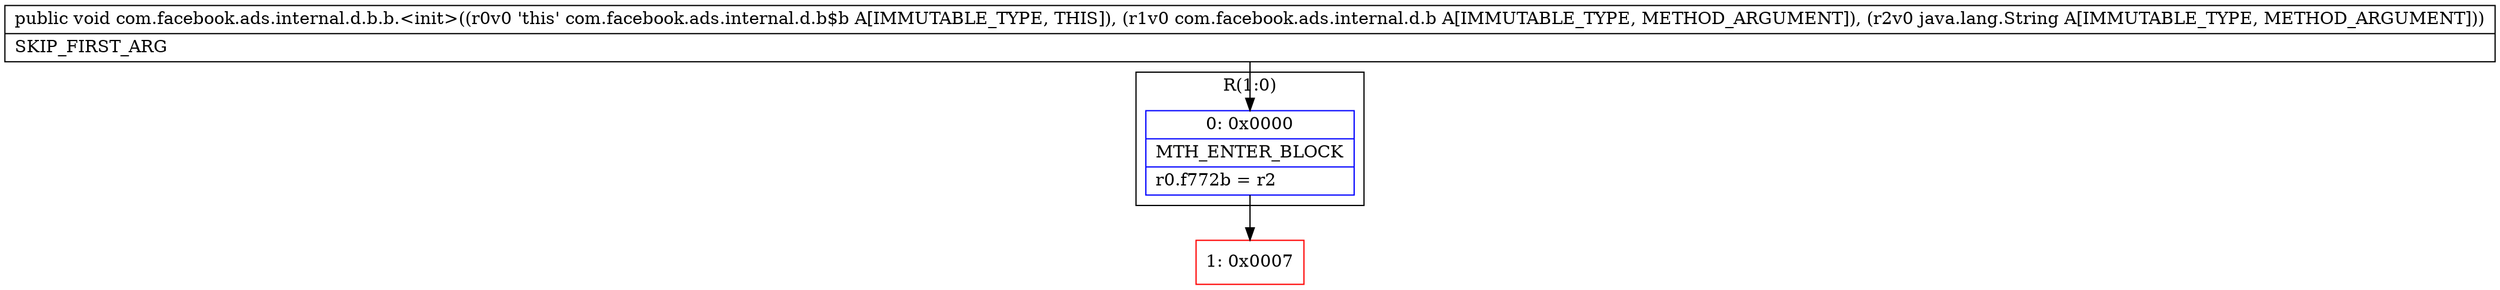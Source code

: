 digraph "CFG forcom.facebook.ads.internal.d.b.b.\<init\>(Lcom\/facebook\/ads\/internal\/d\/b;Ljava\/lang\/String;)V" {
subgraph cluster_Region_1042658922 {
label = "R(1:0)";
node [shape=record,color=blue];
Node_0 [shape=record,label="{0\:\ 0x0000|MTH_ENTER_BLOCK\l|r0.f772b = r2\l}"];
}
Node_1 [shape=record,color=red,label="{1\:\ 0x0007}"];
MethodNode[shape=record,label="{public void com.facebook.ads.internal.d.b.b.\<init\>((r0v0 'this' com.facebook.ads.internal.d.b$b A[IMMUTABLE_TYPE, THIS]), (r1v0 com.facebook.ads.internal.d.b A[IMMUTABLE_TYPE, METHOD_ARGUMENT]), (r2v0 java.lang.String A[IMMUTABLE_TYPE, METHOD_ARGUMENT]))  | SKIP_FIRST_ARG\l}"];
MethodNode -> Node_0;
Node_0 -> Node_1;
}


